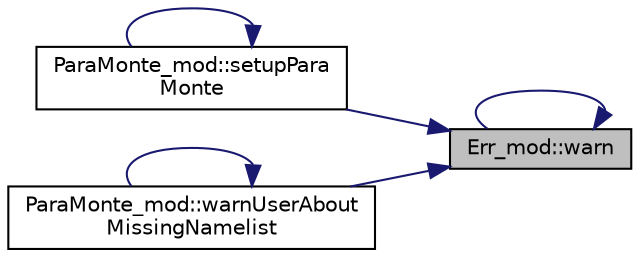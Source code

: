 digraph "Err_mod::warn"
{
 // LATEX_PDF_SIZE
  edge [fontname="Helvetica",fontsize="10",labelfontname="Helvetica",labelfontsize="10"];
  node [fontname="Helvetica",fontsize="10",shape=record];
  rankdir="RL";
  Node1 [label="Err_mod::warn",height=0.2,width=0.4,color="black", fillcolor="grey75", style="filled", fontcolor="black",tooltip="Report warning message."];
  Node1 -> Node2 [dir="back",color="midnightblue",fontsize="10",style="solid",fontname="Helvetica"];
  Node2 [label="ParaMonte_mod::setupPara\lMonte",height=0.2,width=0.4,color="black", fillcolor="white", style="filled",URL="$namespaceParaMonte__mod.html#ae143fce31b008ee7f41cc53c281bc332",tooltip="This procedure is a method of the class ParaMonte_mod::ParaMonte_type. Set up the ParaMonte sampler w..."];
  Node2 -> Node2 [dir="back",color="midnightblue",fontsize="10",style="solid",fontname="Helvetica"];
  Node1 -> Node1 [dir="back",color="midnightblue",fontsize="10",style="solid",fontname="Helvetica"];
  Node1 -> Node3 [dir="back",color="midnightblue",fontsize="10",style="solid",fontname="Helvetica"];
  Node3 [label="ParaMonte_mod::warnUserAbout\lMissingNamelist",height=0.2,width=0.4,color="black", fillcolor="white", style="filled",URL="$namespaceParaMonte__mod.html#a3866a477b28e52207c43a5c82052fbac",tooltip="If the relevant method name is missing in the namelist input file, then warn the user about this issu..."];
  Node3 -> Node3 [dir="back",color="midnightblue",fontsize="10",style="solid",fontname="Helvetica"];
}
